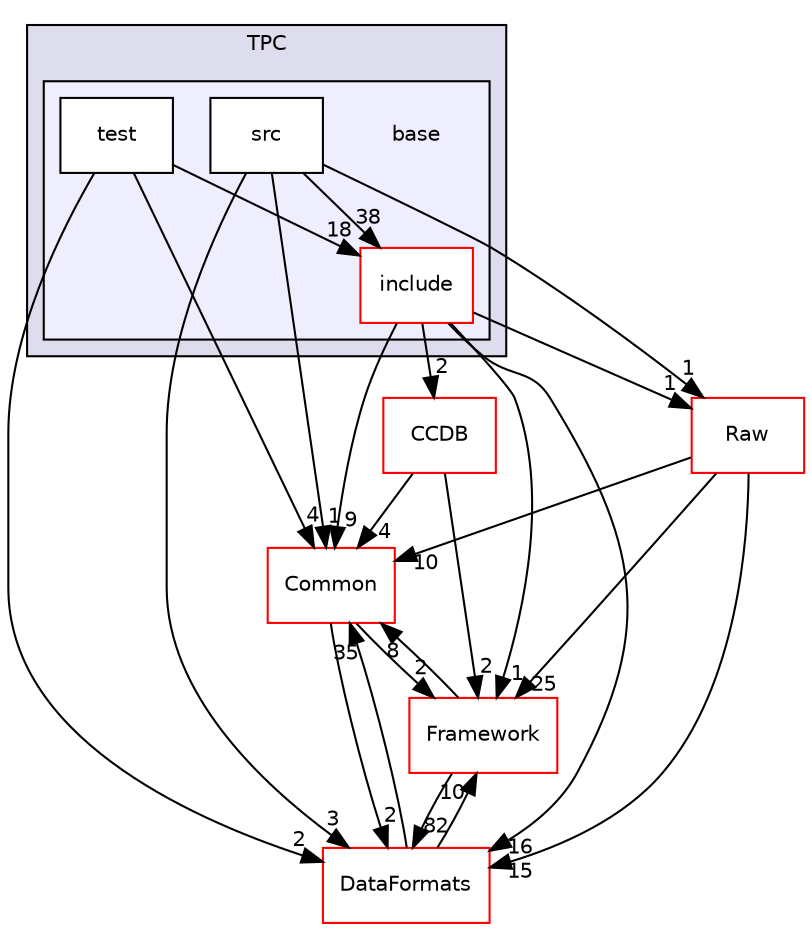 digraph "/home/travis/build/AliceO2Group/AliceO2/Detectors/TPC/base" {
  bgcolor=transparent;
  compound=true
  node [ fontsize="10", fontname="Helvetica"];
  edge [ labelfontsize="10", labelfontname="Helvetica"];
  subgraph clusterdir_a597e8e061b11201a1dff411feb10d0b {
    graph [ bgcolor="#ddddee", pencolor="black", label="TPC" fontname="Helvetica", fontsize="10", URL="dir_a597e8e061b11201a1dff411feb10d0b.html"]
  subgraph clusterdir_677b030cc750909e4cd27413873678d8 {
    graph [ bgcolor="#eeeeff", pencolor="black", label="" URL="dir_677b030cc750909e4cd27413873678d8.html"];
    dir_677b030cc750909e4cd27413873678d8 [shape=plaintext label="base"];
    dir_8878d5c3559bc3ebfb711a18a96e91b8 [shape=box label="include" color="red" fillcolor="white" style="filled" URL="dir_8878d5c3559bc3ebfb711a18a96e91b8.html"];
    dir_e043ce4ff46f8ac51f0381d61fc98f07 [shape=box label="src" color="black" fillcolor="white" style="filled" URL="dir_e043ce4ff46f8ac51f0381d61fc98f07.html"];
    dir_1a7fbcdc62c8ea7270ef7614154c8eb7 [shape=box label="test" color="black" fillcolor="white" style="filled" URL="dir_1a7fbcdc62c8ea7270ef7614154c8eb7.html"];
  }
  }
  dir_4ab6b4cc6a7edbff49100e9123df213f [shape=box label="Common" color="red" URL="dir_4ab6b4cc6a7edbff49100e9123df213f.html"];
  dir_6af676bf18881990e4083e191d0e63e0 [shape=box label="CCDB" color="red" URL="dir_6af676bf18881990e4083e191d0e63e0.html"];
  dir_bcbb2cf9a3d3d83e5515c82071a07177 [shape=box label="Framework" color="red" URL="dir_bcbb2cf9a3d3d83e5515c82071a07177.html"];
  dir_26637d1bd82229bc9ed97f7e706be743 [shape=box label="Raw" color="red" URL="dir_26637d1bd82229bc9ed97f7e706be743.html"];
  dir_2171f7ec022c5423887b07c69b2f5b48 [shape=box label="DataFormats" color="red" URL="dir_2171f7ec022c5423887b07c69b2f5b48.html"];
  dir_4ab6b4cc6a7edbff49100e9123df213f->dir_bcbb2cf9a3d3d83e5515c82071a07177 [headlabel="2", labeldistance=1.5 headhref="dir_000027_000013.html"];
  dir_4ab6b4cc6a7edbff49100e9123df213f->dir_2171f7ec022c5423887b07c69b2f5b48 [headlabel="2", labeldistance=1.5 headhref="dir_000027_000076.html"];
  dir_8878d5c3559bc3ebfb711a18a96e91b8->dir_4ab6b4cc6a7edbff49100e9123df213f [headlabel="9", labeldistance=1.5 headhref="dir_000051_000027.html"];
  dir_8878d5c3559bc3ebfb711a18a96e91b8->dir_6af676bf18881990e4083e191d0e63e0 [headlabel="2", labeldistance=1.5 headhref="dir_000051_000019.html"];
  dir_8878d5c3559bc3ebfb711a18a96e91b8->dir_bcbb2cf9a3d3d83e5515c82071a07177 [headlabel="1", labeldistance=1.5 headhref="dir_000051_000013.html"];
  dir_8878d5c3559bc3ebfb711a18a96e91b8->dir_26637d1bd82229bc9ed97f7e706be743 [headlabel="1", labeldistance=1.5 headhref="dir_000051_000572.html"];
  dir_8878d5c3559bc3ebfb711a18a96e91b8->dir_2171f7ec022c5423887b07c69b2f5b48 [headlabel="16", labeldistance=1.5 headhref="dir_000051_000076.html"];
  dir_6af676bf18881990e4083e191d0e63e0->dir_4ab6b4cc6a7edbff49100e9123df213f [headlabel="4", labeldistance=1.5 headhref="dir_000019_000027.html"];
  dir_6af676bf18881990e4083e191d0e63e0->dir_bcbb2cf9a3d3d83e5515c82071a07177 [headlabel="2", labeldistance=1.5 headhref="dir_000019_000013.html"];
  dir_e043ce4ff46f8ac51f0381d61fc98f07->dir_4ab6b4cc6a7edbff49100e9123df213f [headlabel="1", labeldistance=1.5 headhref="dir_000424_000027.html"];
  dir_e043ce4ff46f8ac51f0381d61fc98f07->dir_8878d5c3559bc3ebfb711a18a96e91b8 [headlabel="38", labeldistance=1.5 headhref="dir_000424_000051.html"];
  dir_e043ce4ff46f8ac51f0381d61fc98f07->dir_26637d1bd82229bc9ed97f7e706be743 [headlabel="1", labeldistance=1.5 headhref="dir_000424_000572.html"];
  dir_e043ce4ff46f8ac51f0381d61fc98f07->dir_2171f7ec022c5423887b07c69b2f5b48 [headlabel="3", labeldistance=1.5 headhref="dir_000424_000076.html"];
  dir_1a7fbcdc62c8ea7270ef7614154c8eb7->dir_4ab6b4cc6a7edbff49100e9123df213f [headlabel="4", labeldistance=1.5 headhref="dir_000598_000027.html"];
  dir_1a7fbcdc62c8ea7270ef7614154c8eb7->dir_8878d5c3559bc3ebfb711a18a96e91b8 [headlabel="18", labeldistance=1.5 headhref="dir_000598_000051.html"];
  dir_1a7fbcdc62c8ea7270ef7614154c8eb7->dir_2171f7ec022c5423887b07c69b2f5b48 [headlabel="2", labeldistance=1.5 headhref="dir_000598_000076.html"];
  dir_bcbb2cf9a3d3d83e5515c82071a07177->dir_4ab6b4cc6a7edbff49100e9123df213f [headlabel="8", labeldistance=1.5 headhref="dir_000013_000027.html"];
  dir_bcbb2cf9a3d3d83e5515c82071a07177->dir_2171f7ec022c5423887b07c69b2f5b48 [headlabel="82", labeldistance=1.5 headhref="dir_000013_000076.html"];
  dir_26637d1bd82229bc9ed97f7e706be743->dir_4ab6b4cc6a7edbff49100e9123df213f [headlabel="10", labeldistance=1.5 headhref="dir_000572_000027.html"];
  dir_26637d1bd82229bc9ed97f7e706be743->dir_bcbb2cf9a3d3d83e5515c82071a07177 [headlabel="25", labeldistance=1.5 headhref="dir_000572_000013.html"];
  dir_26637d1bd82229bc9ed97f7e706be743->dir_2171f7ec022c5423887b07c69b2f5b48 [headlabel="15", labeldistance=1.5 headhref="dir_000572_000076.html"];
  dir_2171f7ec022c5423887b07c69b2f5b48->dir_4ab6b4cc6a7edbff49100e9123df213f [headlabel="35", labeldistance=1.5 headhref="dir_000076_000027.html"];
  dir_2171f7ec022c5423887b07c69b2f5b48->dir_bcbb2cf9a3d3d83e5515c82071a07177 [headlabel="10", labeldistance=1.5 headhref="dir_000076_000013.html"];
}
